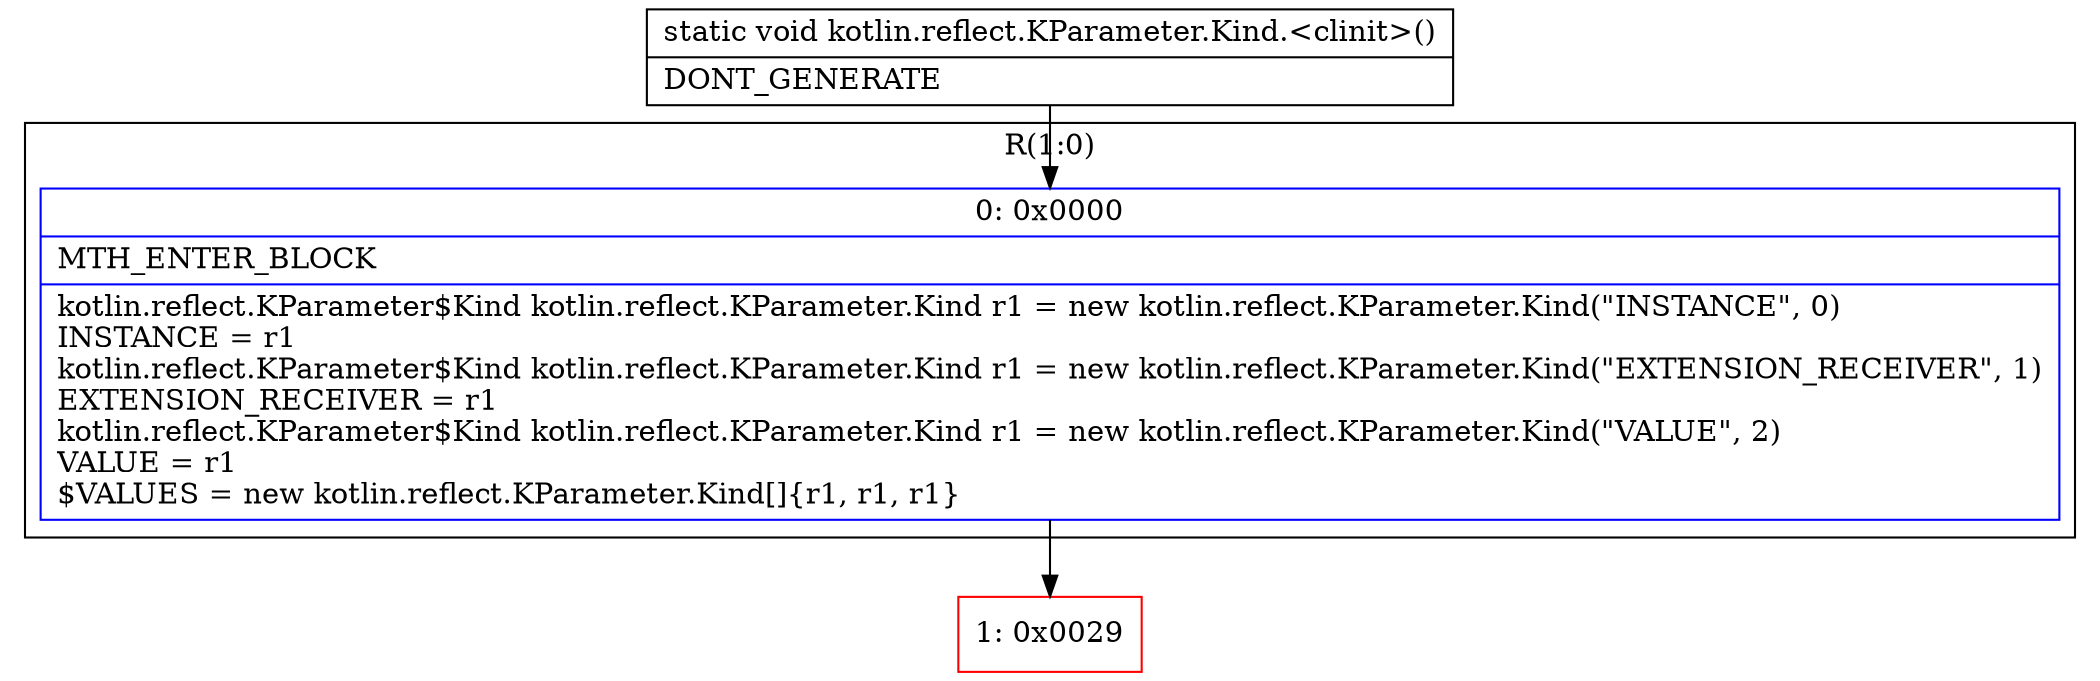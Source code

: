digraph "CFG forkotlin.reflect.KParameter.Kind.\<clinit\>()V" {
subgraph cluster_Region_10103202 {
label = "R(1:0)";
node [shape=record,color=blue];
Node_0 [shape=record,label="{0\:\ 0x0000|MTH_ENTER_BLOCK\l|kotlin.reflect.KParameter$Kind kotlin.reflect.KParameter.Kind r1 = new kotlin.reflect.KParameter.Kind(\"INSTANCE\", 0)\lINSTANCE = r1\lkotlin.reflect.KParameter$Kind kotlin.reflect.KParameter.Kind r1 = new kotlin.reflect.KParameter.Kind(\"EXTENSION_RECEIVER\", 1)\lEXTENSION_RECEIVER = r1\lkotlin.reflect.KParameter$Kind kotlin.reflect.KParameter.Kind r1 = new kotlin.reflect.KParameter.Kind(\"VALUE\", 2)\lVALUE = r1\l$VALUES = new kotlin.reflect.KParameter.Kind[]\{r1, r1, r1\}\l}"];
}
Node_1 [shape=record,color=red,label="{1\:\ 0x0029}"];
MethodNode[shape=record,label="{static void kotlin.reflect.KParameter.Kind.\<clinit\>()  | DONT_GENERATE\l}"];
MethodNode -> Node_0;
Node_0 -> Node_1;
}

